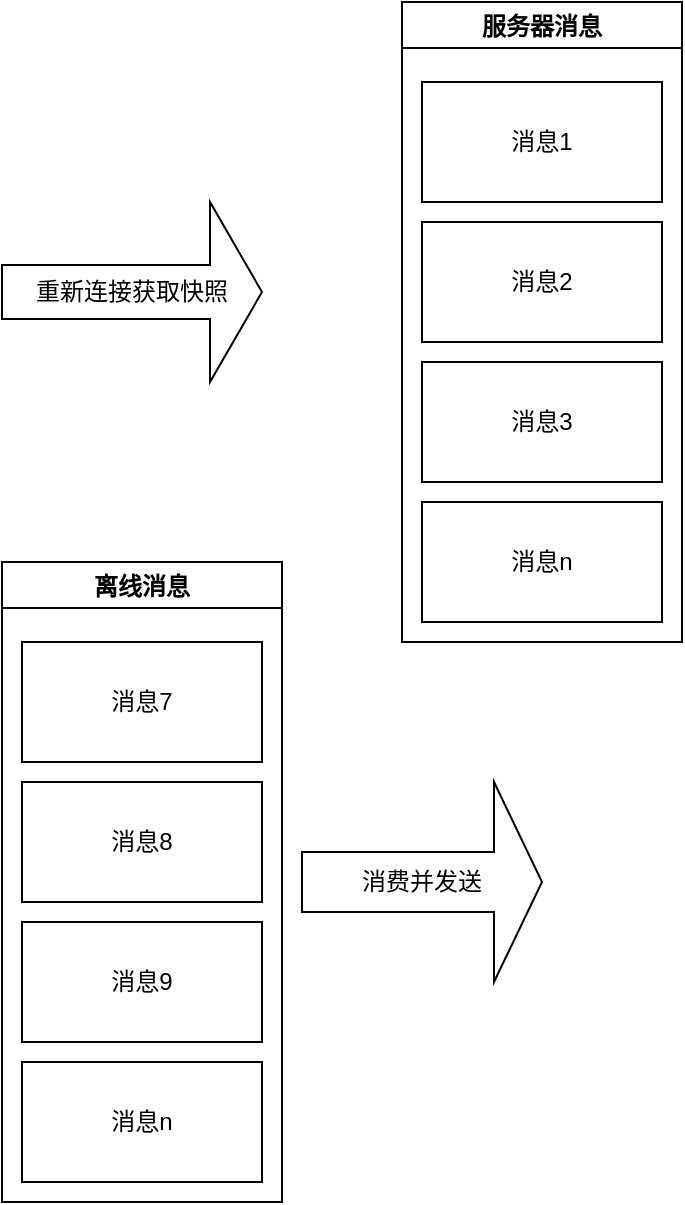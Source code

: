 <mxfile version="14.9.2" type="github">
  <diagram id="6OxUyXnarH1mJg6vfp_b" name="Page-1">
    <mxGraphModel dx="1426" dy="826" grid="1" gridSize="10" guides="1" tooltips="1" connect="1" arrows="1" fold="1" page="1" pageScale="1" pageWidth="827" pageHeight="1169" math="0" shadow="0">
      <root>
        <mxCell id="0" />
        <mxCell id="1" parent="0" />
        <mxCell id="tanTmlRFgSFP3X2OnWR8-20" value="离线消息" style="swimlane;" vertex="1" parent="1">
          <mxGeometry x="180" y="680" width="140" height="320" as="geometry" />
        </mxCell>
        <mxCell id="tanTmlRFgSFP3X2OnWR8-21" value="消息7" style="rounded=0;whiteSpace=wrap;html=1;" vertex="1" parent="tanTmlRFgSFP3X2OnWR8-20">
          <mxGeometry x="10" y="40" width="120" height="60" as="geometry" />
        </mxCell>
        <mxCell id="tanTmlRFgSFP3X2OnWR8-22" value="消息8" style="rounded=0;whiteSpace=wrap;html=1;" vertex="1" parent="tanTmlRFgSFP3X2OnWR8-20">
          <mxGeometry x="10" y="110" width="120" height="60" as="geometry" />
        </mxCell>
        <mxCell id="tanTmlRFgSFP3X2OnWR8-23" value="消息9&lt;span style=&quot;color: rgba(0 , 0 , 0 , 0) ; font-family: monospace ; font-size: 0px&quot;&gt;%3CmxGraphModel%3E%3Croot%3E%3CmxCell%20id%3D%220%22%2F%3E%3CmxCell%20id%3D%221%22%20parent%3D%220%22%2F%3E%3CmxCell%20id%3D%222%22%20value%3D%22%E6%B6%88%E6%81%AF2%22%20style%3D%22rounded%3D0%3BwhiteSpace%3Dwrap%3Bhtml%3D1%3B%22%20vertex%3D%221%22%20parent%3D%221%22%3E%3CmxGeometry%20x%3D%22170%22%20y%3D%22760%22%20width%3D%22120%22%20height%3D%2260%22%20as%3D%22geometry%22%2F%3E%3C%2FmxCell%3E%3C%2Froot%3E%3C%2FmxGraphModel%39&lt;/span&gt;" style="rounded=0;whiteSpace=wrap;html=1;" vertex="1" parent="tanTmlRFgSFP3X2OnWR8-20">
          <mxGeometry x="10" y="180" width="120" height="60" as="geometry" />
        </mxCell>
        <mxCell id="tanTmlRFgSFP3X2OnWR8-24" value="消息n&lt;span style=&quot;color: rgba(0 , 0 , 0 , 0) ; font-family: monospace ; font-size: 0px&quot;&gt;%3CmxGraphModel%3E%3Croot%3E%3CmxCell%20id%3D%220%22%2F%3E%3CmxCell%20id%3D%221%22%20parent%3D%220%22%2F%3E%3CmxCell%20id%3D%222%22%20value%3D%22%E6%B6%88%E6%81%AF2%22%20style%3D%22rounded%3D0%3BwhiteSpace%3Dwrap%3Bhtml%3D1%3B%22%20vertex%3D%221%22%20parent%3D%221%22%3E%3CmxGeometry%20x%3D%22170%22%20y%3D%22760%22%20width%3D%22120%22%20height%3D%2260%22%20as%3D%22geometry%22%2F%3E%3C%2FmxCell%3E%3C%2Froot%3E%3C%2FmxGraphModel%3&lt;/span&gt;" style="rounded=0;whiteSpace=wrap;html=1;" vertex="1" parent="tanTmlRFgSFP3X2OnWR8-20">
          <mxGeometry x="10" y="250" width="120" height="60" as="geometry" />
        </mxCell>
        <mxCell id="tanTmlRFgSFP3X2OnWR8-25" value="服务器消息" style="swimlane;" vertex="1" parent="1">
          <mxGeometry x="380" y="400" width="140" height="320" as="geometry" />
        </mxCell>
        <mxCell id="tanTmlRFgSFP3X2OnWR8-26" value="消息1" style="rounded=0;whiteSpace=wrap;html=1;" vertex="1" parent="tanTmlRFgSFP3X2OnWR8-25">
          <mxGeometry x="10" y="40" width="120" height="60" as="geometry" />
        </mxCell>
        <mxCell id="tanTmlRFgSFP3X2OnWR8-27" value="消息2" style="rounded=0;whiteSpace=wrap;html=1;" vertex="1" parent="tanTmlRFgSFP3X2OnWR8-25">
          <mxGeometry x="10" y="110" width="120" height="60" as="geometry" />
        </mxCell>
        <mxCell id="tanTmlRFgSFP3X2OnWR8-28" value="消息3&lt;span style=&quot;color: rgba(0 , 0 , 0 , 0) ; font-family: monospace ; font-size: 0px&quot;&gt;%3CmxGraphModel%3E%3Croot%3E%3CmxCell%20id%3D%220%22%2F%3E%3CmxCell%20id%3D%221%22%20parent%3D%220%22%2F%3E%3CmxCell%20id%3D%222%22%20value%3D%22%E6%B6%88%E6%81%AF2%22%20style%3D%22rounded%3D0%3BwhiteSpace%3Dwrap%3Bhtml%3D1%3B%22%20vertex%3D%221%22%20parent%3D%221%22%3E%3CmxGeometry%20x%3D%22170%22%20y%3D%22760%22%20width%3D%22120%22%20height%3D%2260%22%20as%3D%22geometry%22%2F%3E%3C%2FmxCell%3E%3C%2Froot%3E%3C%2FmxGraphModel%3E&lt;/span&gt;" style="rounded=0;whiteSpace=wrap;html=1;" vertex="1" parent="tanTmlRFgSFP3X2OnWR8-25">
          <mxGeometry x="10" y="180" width="120" height="60" as="geometry" />
        </mxCell>
        <mxCell id="tanTmlRFgSFP3X2OnWR8-29" value="消息n&lt;span style=&quot;color: rgba(0 , 0 , 0 , 0) ; font-family: monospace ; font-size: 0px&quot;&gt;%3CmxGraphModel%3E%3Croot%3E%3CmxCell%20id%3D%220%22%2F%3E%3CmxCell%20id%3D%221%22%20parent%3D%220%22%2F%3E%3CmxCell%20id%3D%222%22%20value%3D%22%E6%B6%88%E6%81%AF2%22%20style%3D%22rounded%3D0%3BwhiteSpace%3Dwrap%3Bhtml%3D1%3B%22%20vertex%3D%221%22%20parent%3D%221%22%3E%3CmxGeometry%20x%3D%22170%22%20y%3D%22760%22%20width%3D%22120%22%20height%3D%2260%22%20as%3D%22geometry%22%2F%3E%3C%2FmxCell%3E%3C%2Froot%3E%3C%2FmxGraphModel%3&lt;/span&gt;" style="rounded=0;whiteSpace=wrap;html=1;" vertex="1" parent="tanTmlRFgSFP3X2OnWR8-25">
          <mxGeometry x="10" y="250" width="120" height="60" as="geometry" />
        </mxCell>
        <mxCell id="tanTmlRFgSFP3X2OnWR8-30" value="消费并发送" style="shape=singleArrow;whiteSpace=wrap;html=1;" vertex="1" parent="1">
          <mxGeometry x="330" y="790" width="120" height="100" as="geometry" />
        </mxCell>
        <mxCell id="tanTmlRFgSFP3X2OnWR8-31" value="重新连接获取快照" style="shape=singleArrow;whiteSpace=wrap;html=1;" vertex="1" parent="1">
          <mxGeometry x="180" y="500" width="130" height="90" as="geometry" />
        </mxCell>
      </root>
    </mxGraphModel>
  </diagram>
</mxfile>
